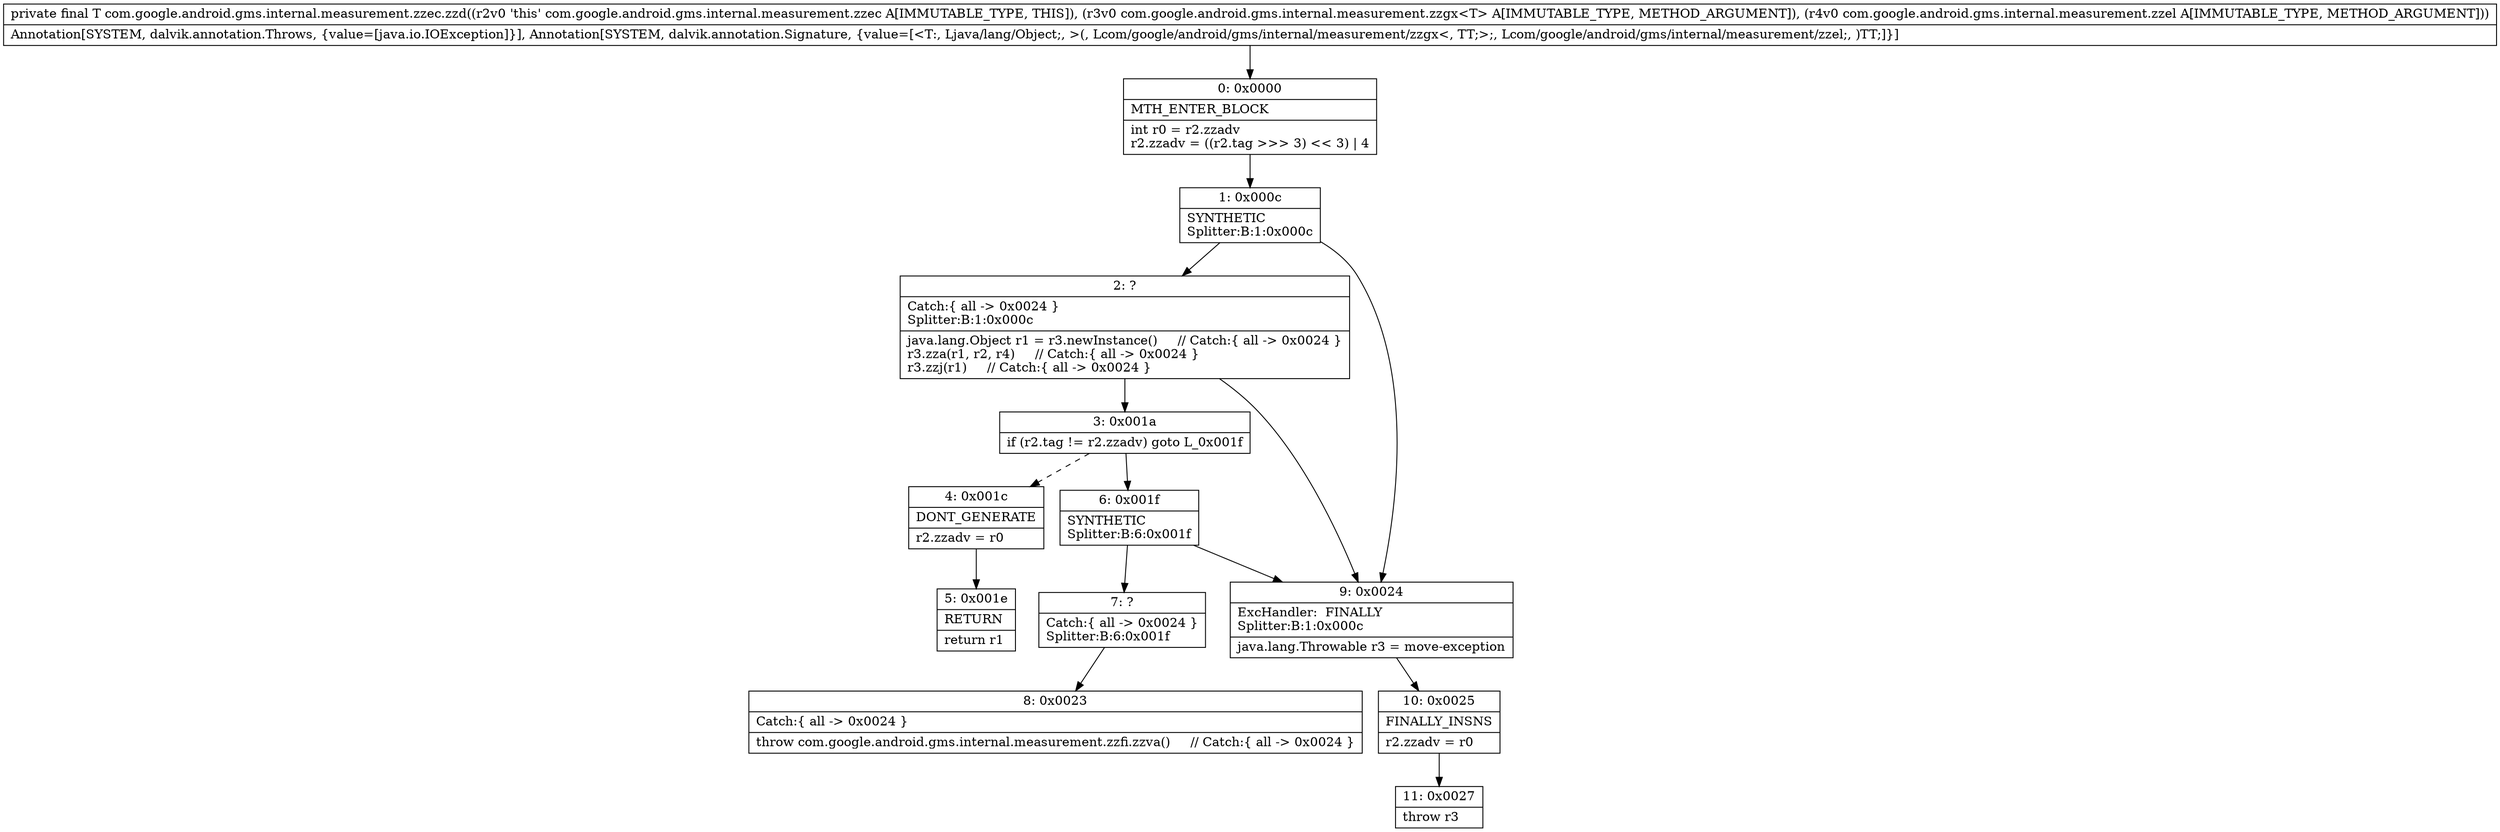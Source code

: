digraph "CFG forcom.google.android.gms.internal.measurement.zzec.zzd(Lcom\/google\/android\/gms\/internal\/measurement\/zzgx;Lcom\/google\/android\/gms\/internal\/measurement\/zzel;)Ljava\/lang\/Object;" {
Node_0 [shape=record,label="{0\:\ 0x0000|MTH_ENTER_BLOCK\l|int r0 = r2.zzadv\lr2.zzadv = ((r2.tag \>\>\> 3) \<\< 3) \| 4\l}"];
Node_1 [shape=record,label="{1\:\ 0x000c|SYNTHETIC\lSplitter:B:1:0x000c\l}"];
Node_2 [shape=record,label="{2\:\ ?|Catch:\{ all \-\> 0x0024 \}\lSplitter:B:1:0x000c\l|java.lang.Object r1 = r3.newInstance()     \/\/ Catch:\{ all \-\> 0x0024 \}\lr3.zza(r1, r2, r4)     \/\/ Catch:\{ all \-\> 0x0024 \}\lr3.zzj(r1)     \/\/ Catch:\{ all \-\> 0x0024 \}\l}"];
Node_3 [shape=record,label="{3\:\ 0x001a|if (r2.tag != r2.zzadv) goto L_0x001f\l}"];
Node_4 [shape=record,label="{4\:\ 0x001c|DONT_GENERATE\l|r2.zzadv = r0\l}"];
Node_5 [shape=record,label="{5\:\ 0x001e|RETURN\l|return r1\l}"];
Node_6 [shape=record,label="{6\:\ 0x001f|SYNTHETIC\lSplitter:B:6:0x001f\l}"];
Node_7 [shape=record,label="{7\:\ ?|Catch:\{ all \-\> 0x0024 \}\lSplitter:B:6:0x001f\l}"];
Node_8 [shape=record,label="{8\:\ 0x0023|Catch:\{ all \-\> 0x0024 \}\l|throw com.google.android.gms.internal.measurement.zzfi.zzva()     \/\/ Catch:\{ all \-\> 0x0024 \}\l}"];
Node_9 [shape=record,label="{9\:\ 0x0024|ExcHandler:  FINALLY\lSplitter:B:1:0x000c\l|java.lang.Throwable r3 = move\-exception\l}"];
Node_10 [shape=record,label="{10\:\ 0x0025|FINALLY_INSNS\l|r2.zzadv = r0\l}"];
Node_11 [shape=record,label="{11\:\ 0x0027|throw r3\l}"];
MethodNode[shape=record,label="{private final T com.google.android.gms.internal.measurement.zzec.zzd((r2v0 'this' com.google.android.gms.internal.measurement.zzec A[IMMUTABLE_TYPE, THIS]), (r3v0 com.google.android.gms.internal.measurement.zzgx\<T\> A[IMMUTABLE_TYPE, METHOD_ARGUMENT]), (r4v0 com.google.android.gms.internal.measurement.zzel A[IMMUTABLE_TYPE, METHOD_ARGUMENT]))  | Annotation[SYSTEM, dalvik.annotation.Throws, \{value=[java.io.IOException]\}], Annotation[SYSTEM, dalvik.annotation.Signature, \{value=[\<T:, Ljava\/lang\/Object;, \>(, Lcom\/google\/android\/gms\/internal\/measurement\/zzgx\<, TT;\>;, Lcom\/google\/android\/gms\/internal\/measurement\/zzel;, )TT;]\}]\l}"];
MethodNode -> Node_0;
Node_0 -> Node_1;
Node_1 -> Node_2;
Node_1 -> Node_9;
Node_2 -> Node_3;
Node_2 -> Node_9;
Node_3 -> Node_4[style=dashed];
Node_3 -> Node_6;
Node_4 -> Node_5;
Node_6 -> Node_7;
Node_6 -> Node_9;
Node_7 -> Node_8;
Node_9 -> Node_10;
Node_10 -> Node_11;
}

